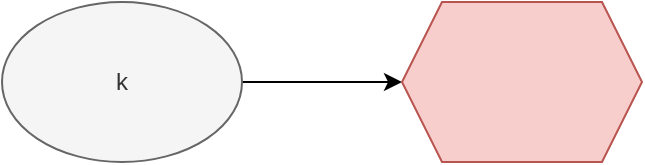 <mxfile version="14.4.8" type="github">
  <diagram id="0h9pSR04mzPtojHPzHxI" name="第 1 页">
    <mxGraphModel dx="736" dy="522" grid="1" gridSize="10" guides="1" tooltips="1" connect="1" arrows="1" fold="1" page="1" pageScale="1" pageWidth="827" pageHeight="1169" math="0" shadow="0">
      <root>
        <mxCell id="0" />
        <mxCell id="1" parent="0" />
        <mxCell id="OCMjePUxQbX9PJXSKdty-3" value="" style="edgeStyle=orthogonalEdgeStyle;rounded=0;orthogonalLoop=1;jettySize=auto;html=1;" edge="1" parent="1" source="OCMjePUxQbX9PJXSKdty-1" target="OCMjePUxQbX9PJXSKdty-2">
          <mxGeometry relative="1" as="geometry" />
        </mxCell>
        <mxCell id="OCMjePUxQbX9PJXSKdty-1" value="k" style="ellipse;whiteSpace=wrap;html=1;fillColor=#f5f5f5;strokeColor=#666666;fontColor=#333333;" vertex="1" parent="1">
          <mxGeometry x="70" y="410" width="120" height="80" as="geometry" />
        </mxCell>
        <mxCell id="OCMjePUxQbX9PJXSKdty-2" value="" style="shape=hexagon;perimeter=hexagonPerimeter2;whiteSpace=wrap;html=1;fixedSize=1;fillColor=#f8cecc;strokeColor=#b85450;" vertex="1" parent="1">
          <mxGeometry x="270" y="410" width="120" height="80" as="geometry" />
        </mxCell>
      </root>
    </mxGraphModel>
  </diagram>
</mxfile>
